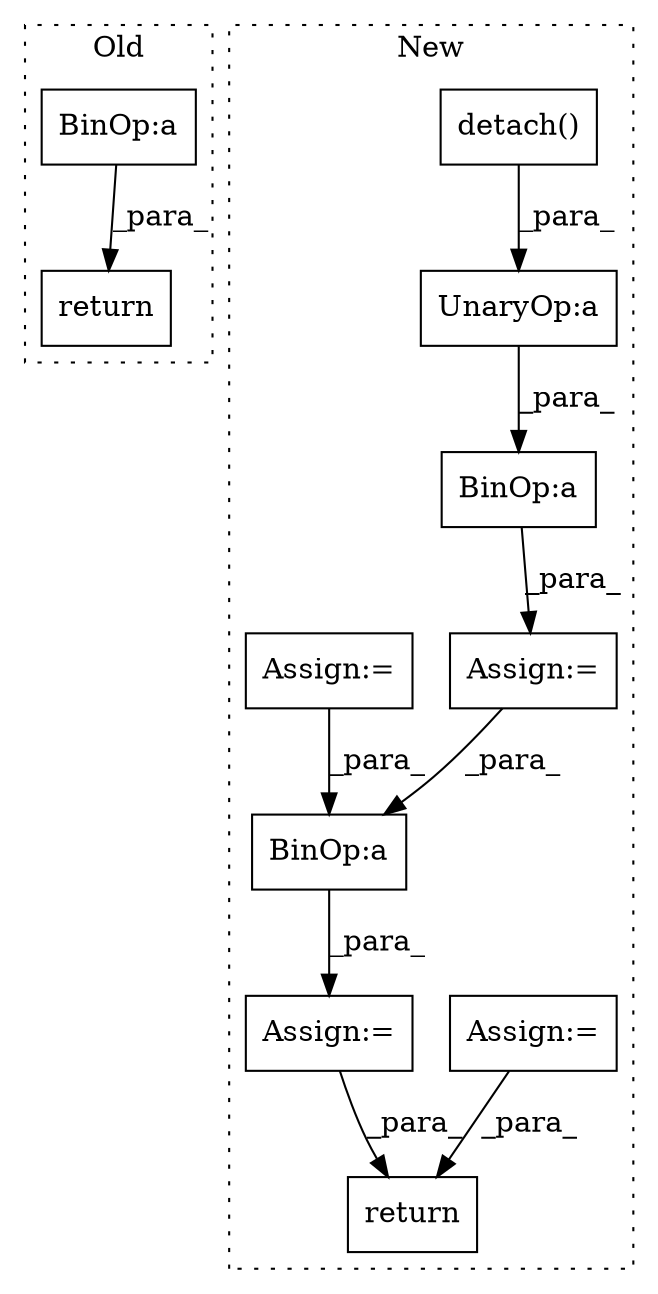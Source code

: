 digraph G {
subgraph cluster0 {
1 [label="return" a="93" s="4965" l="7" shape="box"];
5 [label="BinOp:a" a="82" s="4975" l="3" shape="box"];
label = "Old";
style="dotted";
}
subgraph cluster1 {
2 [label="detach()" a="75" s="4848" l="27" shape="box"];
3 [label="return" a="93" s="5325" l="7" shape="box"];
4 [label="Assign:=" a="68" s="4969" l="3" shape="box"];
6 [label="BinOp:a" a="82" s="5210" l="23" shape="box"];
7 [label="Assign:=" a="68" s="5174" l="3" shape="box"];
8 [label="UnaryOp:a" a="61" s="5143" l="11" shape="box"];
9 [label="Assign:=" a="68" s="5124" l="3" shape="box"];
10 [label="Assign:=" a="68" s="5201" l="3" shape="box"];
11 [label="BinOp:a" a="82" s="5130" l="3" shape="box"];
label = "New";
style="dotted";
}
2 -> 8 [label="_para_"];
4 -> 3 [label="_para_"];
5 -> 1 [label="_para_"];
6 -> 10 [label="_para_"];
7 -> 6 [label="_para_"];
8 -> 11 [label="_para_"];
9 -> 6 [label="_para_"];
10 -> 3 [label="_para_"];
11 -> 9 [label="_para_"];
}